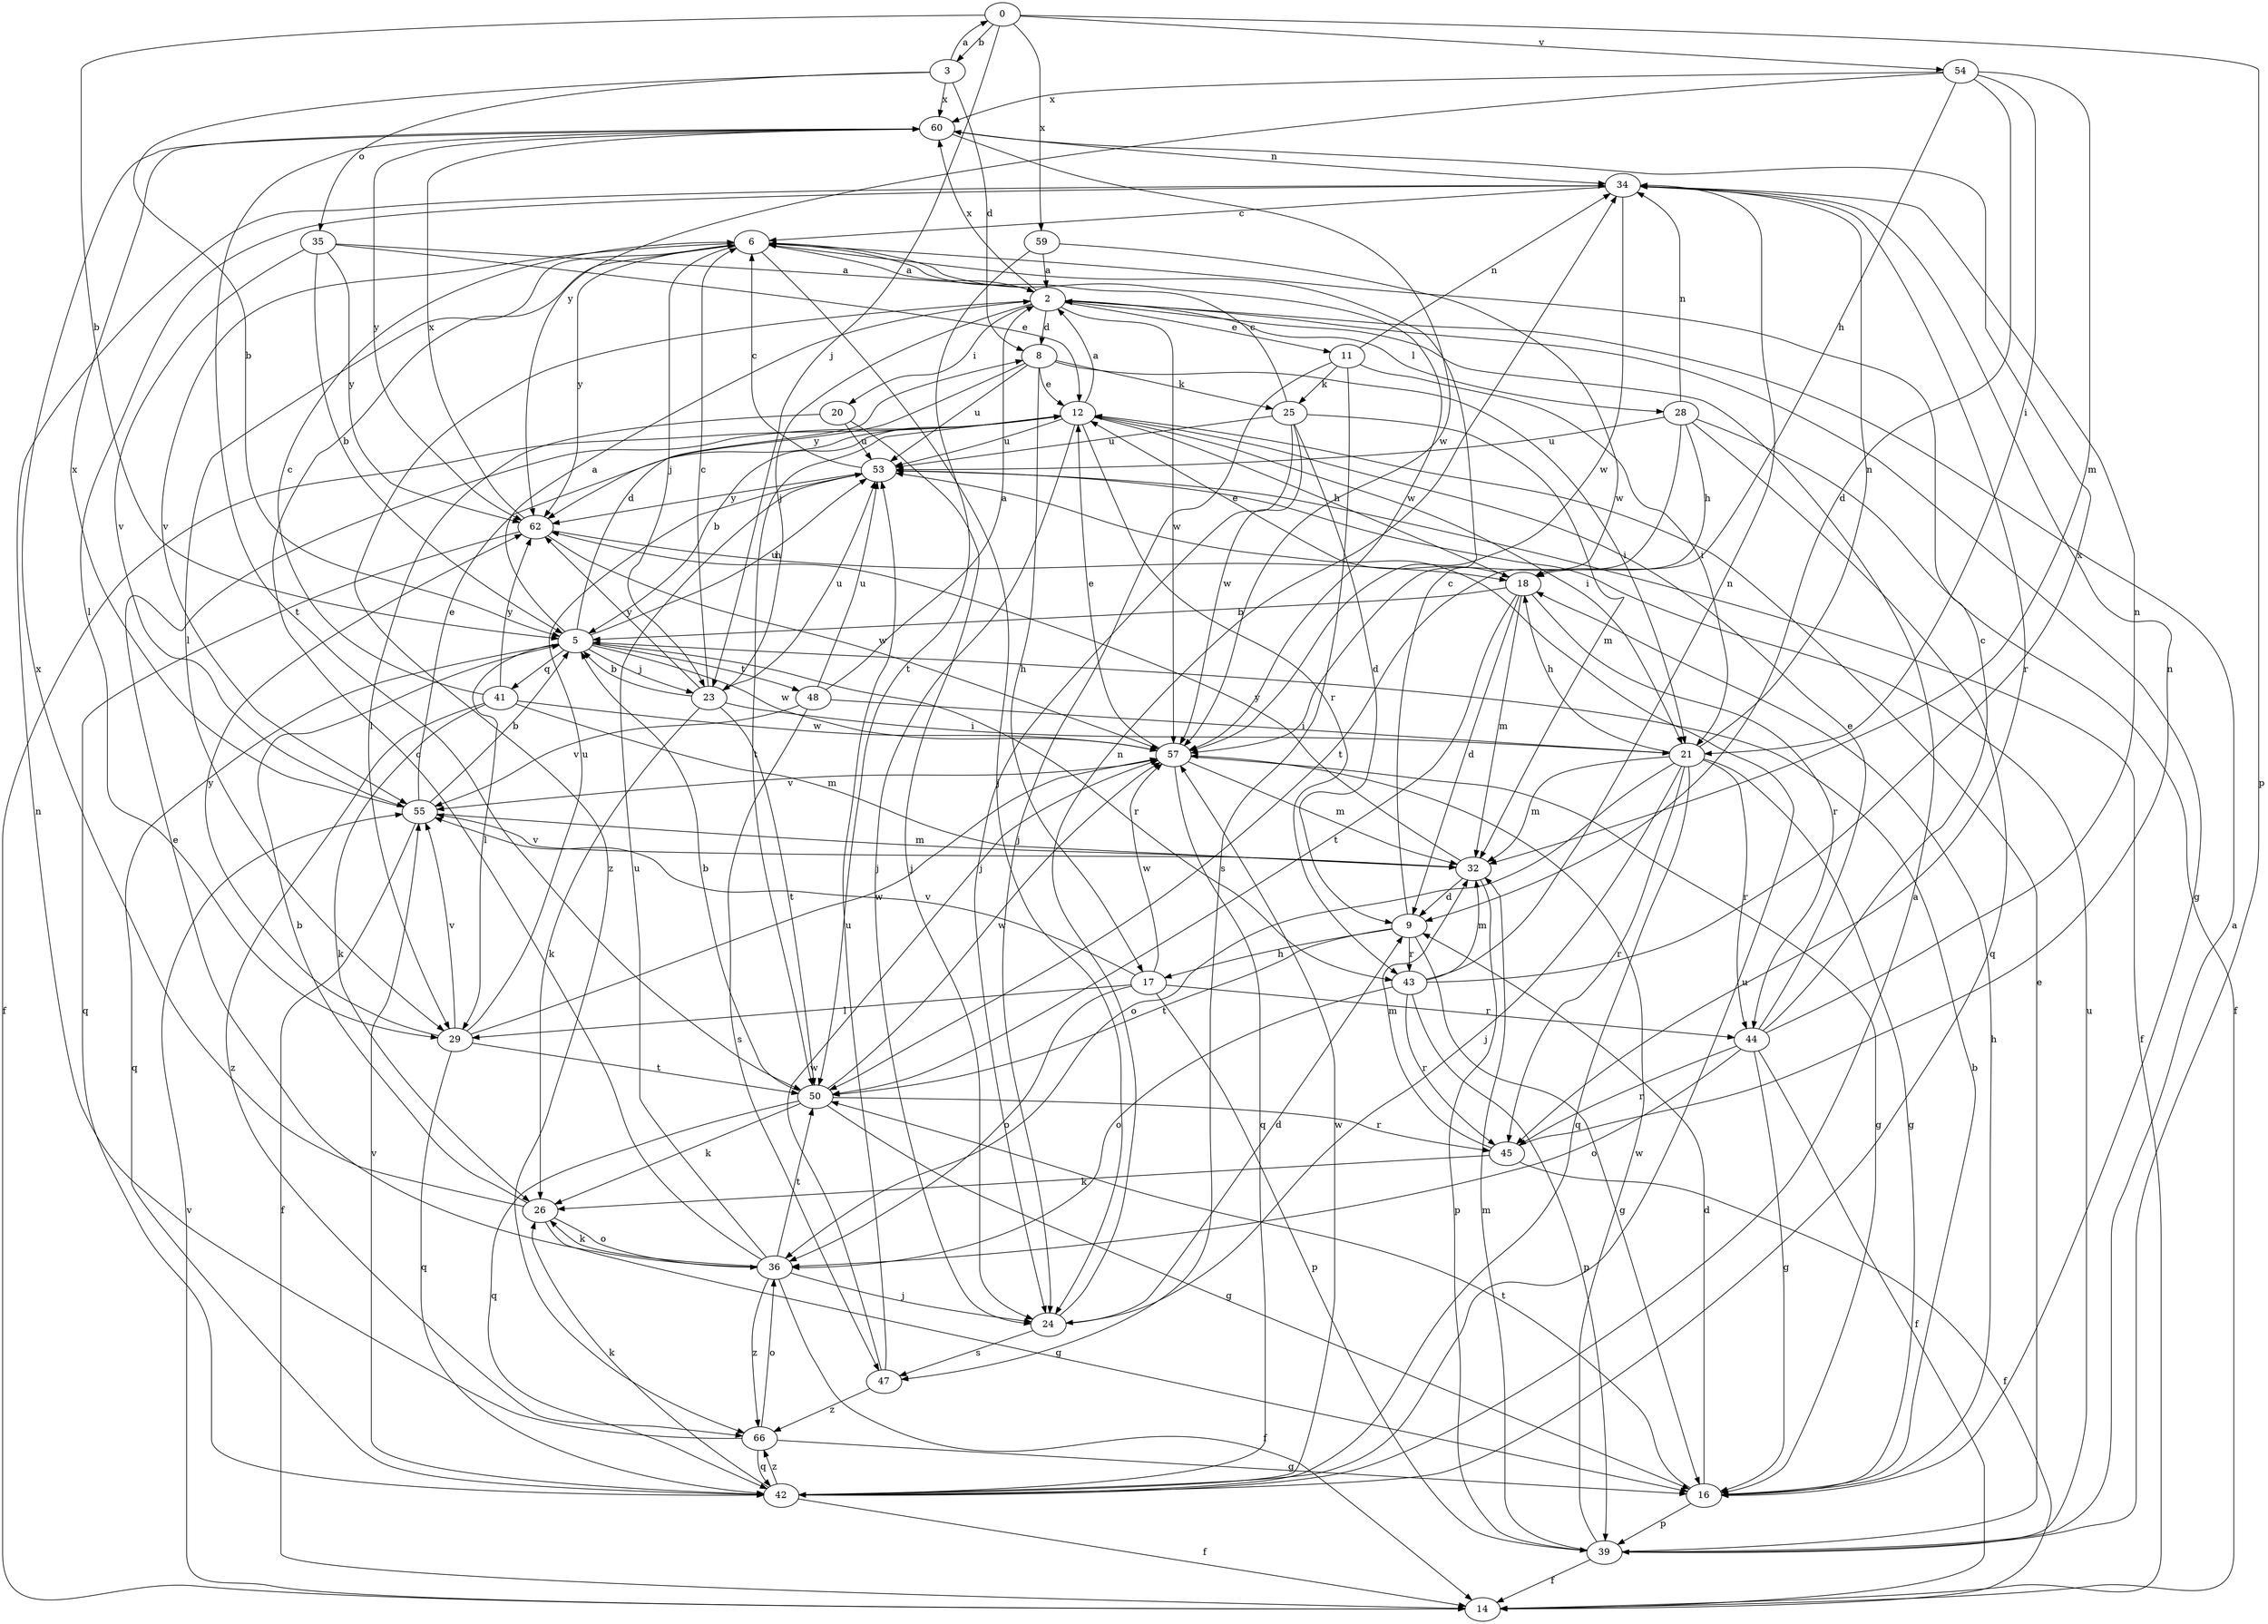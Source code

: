 strict digraph  {
0;
2;
3;
5;
6;
8;
9;
11;
12;
14;
16;
17;
18;
20;
21;
23;
24;
25;
26;
28;
29;
32;
34;
35;
36;
39;
41;
42;
43;
44;
45;
47;
48;
50;
53;
54;
55;
57;
59;
60;
62;
66;
0 -> 3  [label=b];
0 -> 5  [label=b];
0 -> 23  [label=j];
0 -> 39  [label=p];
0 -> 54  [label=v];
0 -> 59  [label=x];
2 -> 8  [label=d];
2 -> 11  [label=e];
2 -> 16  [label=g];
2 -> 20  [label=i];
2 -> 23  [label=j];
2 -> 28  [label=l];
2 -> 57  [label=w];
2 -> 60  [label=x];
2 -> 66  [label=z];
3 -> 0  [label=a];
3 -> 5  [label=b];
3 -> 8  [label=d];
3 -> 35  [label=o];
3 -> 60  [label=x];
5 -> 2  [label=a];
5 -> 8  [label=d];
5 -> 23  [label=j];
5 -> 29  [label=l];
5 -> 41  [label=q];
5 -> 42  [label=q];
5 -> 43  [label=r];
5 -> 48  [label=t];
5 -> 53  [label=u];
5 -> 57  [label=w];
6 -> 2  [label=a];
6 -> 23  [label=j];
6 -> 24  [label=j];
6 -> 29  [label=l];
6 -> 55  [label=v];
6 -> 57  [label=w];
6 -> 62  [label=y];
8 -> 12  [label=e];
8 -> 17  [label=h];
8 -> 21  [label=i];
8 -> 25  [label=k];
8 -> 53  [label=u];
8 -> 62  [label=y];
9 -> 6  [label=c];
9 -> 16  [label=g];
9 -> 17  [label=h];
9 -> 43  [label=r];
9 -> 50  [label=t];
11 -> 21  [label=i];
11 -> 24  [label=j];
11 -> 25  [label=k];
11 -> 34  [label=n];
11 -> 47  [label=s];
12 -> 2  [label=a];
12 -> 5  [label=b];
12 -> 14  [label=f];
12 -> 18  [label=h];
12 -> 21  [label=i];
12 -> 24  [label=j];
12 -> 43  [label=r];
12 -> 50  [label=t];
12 -> 53  [label=u];
14 -> 55  [label=v];
16 -> 5  [label=b];
16 -> 9  [label=d];
16 -> 18  [label=h];
16 -> 39  [label=p];
16 -> 50  [label=t];
17 -> 29  [label=l];
17 -> 36  [label=o];
17 -> 39  [label=p];
17 -> 44  [label=r];
17 -> 55  [label=v];
17 -> 57  [label=w];
18 -> 5  [label=b];
18 -> 9  [label=d];
18 -> 12  [label=e];
18 -> 32  [label=m];
18 -> 44  [label=r];
18 -> 50  [label=t];
20 -> 24  [label=j];
20 -> 29  [label=l];
20 -> 53  [label=u];
21 -> 16  [label=g];
21 -> 18  [label=h];
21 -> 24  [label=j];
21 -> 32  [label=m];
21 -> 34  [label=n];
21 -> 36  [label=o];
21 -> 42  [label=q];
21 -> 44  [label=r];
21 -> 45  [label=r];
23 -> 5  [label=b];
23 -> 6  [label=c];
23 -> 21  [label=i];
23 -> 26  [label=k];
23 -> 50  [label=t];
23 -> 53  [label=u];
23 -> 62  [label=y];
24 -> 9  [label=d];
24 -> 34  [label=n];
24 -> 47  [label=s];
25 -> 6  [label=c];
25 -> 9  [label=d];
25 -> 24  [label=j];
25 -> 32  [label=m];
25 -> 53  [label=u];
25 -> 57  [label=w];
26 -> 5  [label=b];
26 -> 16  [label=g];
26 -> 36  [label=o];
26 -> 60  [label=x];
28 -> 14  [label=f];
28 -> 18  [label=h];
28 -> 34  [label=n];
28 -> 42  [label=q];
28 -> 50  [label=t];
28 -> 53  [label=u];
29 -> 42  [label=q];
29 -> 50  [label=t];
29 -> 53  [label=u];
29 -> 55  [label=v];
29 -> 57  [label=w];
29 -> 62  [label=y];
32 -> 9  [label=d];
32 -> 39  [label=p];
32 -> 55  [label=v];
32 -> 62  [label=y];
34 -> 6  [label=c];
34 -> 29  [label=l];
34 -> 45  [label=r];
34 -> 57  [label=w];
35 -> 2  [label=a];
35 -> 5  [label=b];
35 -> 12  [label=e];
35 -> 55  [label=v];
35 -> 62  [label=y];
36 -> 6  [label=c];
36 -> 12  [label=e];
36 -> 14  [label=f];
36 -> 24  [label=j];
36 -> 26  [label=k];
36 -> 50  [label=t];
36 -> 53  [label=u];
36 -> 66  [label=z];
39 -> 2  [label=a];
39 -> 12  [label=e];
39 -> 14  [label=f];
39 -> 32  [label=m];
39 -> 53  [label=u];
39 -> 57  [label=w];
41 -> 6  [label=c];
41 -> 26  [label=k];
41 -> 32  [label=m];
41 -> 57  [label=w];
41 -> 62  [label=y];
41 -> 66  [label=z];
42 -> 2  [label=a];
42 -> 14  [label=f];
42 -> 26  [label=k];
42 -> 53  [label=u];
42 -> 55  [label=v];
42 -> 57  [label=w];
42 -> 66  [label=z];
43 -> 32  [label=m];
43 -> 34  [label=n];
43 -> 36  [label=o];
43 -> 39  [label=p];
43 -> 45  [label=r];
43 -> 60  [label=x];
44 -> 6  [label=c];
44 -> 12  [label=e];
44 -> 14  [label=f];
44 -> 16  [label=g];
44 -> 34  [label=n];
44 -> 36  [label=o];
44 -> 45  [label=r];
45 -> 14  [label=f];
45 -> 26  [label=k];
45 -> 32  [label=m];
45 -> 34  [label=n];
47 -> 53  [label=u];
47 -> 57  [label=w];
47 -> 66  [label=z];
48 -> 2  [label=a];
48 -> 21  [label=i];
48 -> 47  [label=s];
48 -> 53  [label=u];
48 -> 55  [label=v];
50 -> 5  [label=b];
50 -> 16  [label=g];
50 -> 26  [label=k];
50 -> 42  [label=q];
50 -> 45  [label=r];
50 -> 57  [label=w];
53 -> 6  [label=c];
53 -> 14  [label=f];
53 -> 62  [label=y];
54 -> 9  [label=d];
54 -> 18  [label=h];
54 -> 21  [label=i];
54 -> 32  [label=m];
54 -> 60  [label=x];
54 -> 62  [label=y];
55 -> 5  [label=b];
55 -> 12  [label=e];
55 -> 14  [label=f];
55 -> 32  [label=m];
55 -> 60  [label=x];
57 -> 12  [label=e];
57 -> 16  [label=g];
57 -> 32  [label=m];
57 -> 42  [label=q];
57 -> 55  [label=v];
59 -> 2  [label=a];
59 -> 50  [label=t];
59 -> 57  [label=w];
60 -> 34  [label=n];
60 -> 50  [label=t];
60 -> 57  [label=w];
60 -> 62  [label=y];
62 -> 18  [label=h];
62 -> 42  [label=q];
62 -> 57  [label=w];
62 -> 60  [label=x];
66 -> 16  [label=g];
66 -> 34  [label=n];
66 -> 36  [label=o];
66 -> 42  [label=q];
}
